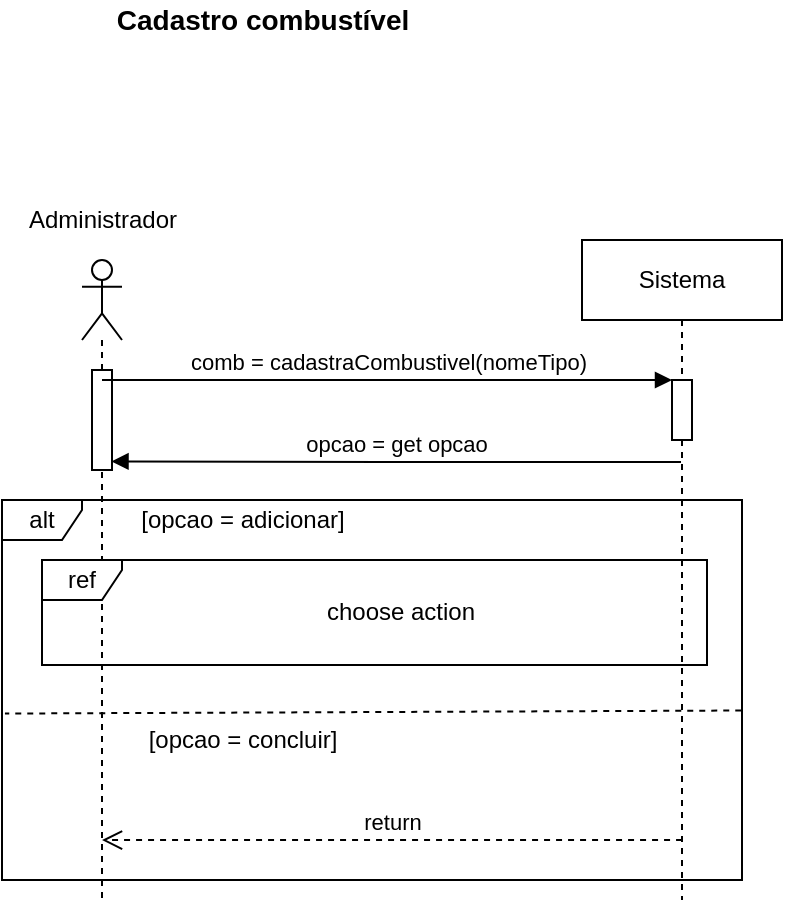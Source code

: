 <mxfile version="15.2.9" type="device"><diagram id="XGwAJblDTuA66v6M1x3e" name="Page-1"><mxGraphModel dx="1355" dy="713" grid="1" gridSize="10" guides="1" tooltips="1" connect="1" arrows="1" fold="1" page="1" pageScale="1" pageWidth="850" pageHeight="1100" math="0" shadow="0"><root><mxCell id="0"/><mxCell id="1" parent="0"/><mxCell id="83gRgAOjTQcDuh13hsyK-3" value="Sistema" style="shape=umlLifeline;perimeter=lifelinePerimeter;whiteSpace=wrap;html=1;container=1;collapsible=0;recursiveResize=0;outlineConnect=0;" parent="1" vertex="1"><mxGeometry x="320" y="150" width="100" height="330" as="geometry"/></mxCell><mxCell id="83gRgAOjTQcDuh13hsyK-7" value="" style="html=1;points=[];perimeter=orthogonalPerimeter;" parent="83gRgAOjTQcDuh13hsyK-3" vertex="1"><mxGeometry x="45" y="70" width="10" height="30" as="geometry"/></mxCell><mxCell id="_Akz8f7ia5NHCJ4isRtu-2" value="alt" style="shape=umlFrame;whiteSpace=wrap;html=1;width=40;height=20;" parent="1" vertex="1"><mxGeometry x="30" y="280" width="370" height="190" as="geometry"/></mxCell><mxCell id="83gRgAOjTQcDuh13hsyK-1" value="" style="shape=umlLifeline;participant=umlActor;perimeter=lifelinePerimeter;whiteSpace=wrap;html=1;container=1;collapsible=0;recursiveResize=0;verticalAlign=top;spacingTop=36;outlineConnect=0;size=40;" parent="1" vertex="1"><mxGeometry x="70" y="160" width="20" height="320" as="geometry"/></mxCell><mxCell id="_Akz8f7ia5NHCJ4isRtu-27" value="" style="html=1;points=[];perimeter=orthogonalPerimeter;fillColor=#FFFFFF;" parent="83gRgAOjTQcDuh13hsyK-1" vertex="1"><mxGeometry x="5" y="55" width="10" height="50" as="geometry"/></mxCell><mxCell id="83gRgAOjTQcDuh13hsyK-2" value="Administrador" style="text;html=1;align=center;verticalAlign=middle;resizable=0;points=[];autosize=1;strokeColor=none;fillColor=none;" parent="1" vertex="1"><mxGeometry x="30" y="130" width="100" height="20" as="geometry"/></mxCell><mxCell id="83gRgAOjTQcDuh13hsyK-8" value="comb = cadastraCombustivel(nomeTipo)" style="html=1;verticalAlign=bottom;endArrow=block;entryX=0;entryY=0;" parent="1" source="83gRgAOjTQcDuh13hsyK-1" target="83gRgAOjTQcDuh13hsyK-7" edge="1"><mxGeometry relative="1" as="geometry"><mxPoint x="280" y="220" as="sourcePoint"/></mxGeometry></mxCell><mxCell id="_Akz8f7ia5NHCJ4isRtu-8" value="opcao = get opcao" style="html=1;verticalAlign=bottom;endArrow=block;entryX=0.876;entryY=0.163;entryDx=0;entryDy=0;entryPerimeter=0;" parent="1" source="83gRgAOjTQcDuh13hsyK-3" edge="1"><mxGeometry width="80" relative="1" as="geometry"><mxPoint x="240" y="300" as="sourcePoint"/><mxPoint x="84.76" y="260.706" as="targetPoint"/><Array as="points"><mxPoint x="230" y="261"/></Array></mxGeometry></mxCell><mxCell id="_Akz8f7ia5NHCJ4isRtu-11" value="" style="endArrow=none;dashed=1;html=1;entryX=0.004;entryY=0.562;entryDx=0;entryDy=0;entryPerimeter=0;exitX=0.999;exitY=0.554;exitDx=0;exitDy=0;exitPerimeter=0;" parent="1" source="_Akz8f7ia5NHCJ4isRtu-2" target="_Akz8f7ia5NHCJ4isRtu-2" edge="1"><mxGeometry width="50" height="50" relative="1" as="geometry"><mxPoint x="250" y="300" as="sourcePoint"/><mxPoint x="300" y="250" as="targetPoint"/></mxGeometry></mxCell><mxCell id="_Akz8f7ia5NHCJ4isRtu-12" value="[opcao = adicionar]" style="text;html=1;align=center;verticalAlign=middle;resizable=0;points=[];autosize=1;strokeColor=none;fillColor=none;" parent="1" vertex="1"><mxGeometry x="80" y="280" width="140" height="20" as="geometry"/></mxCell><mxCell id="_Akz8f7ia5NHCJ4isRtu-13" value="[opcao = concluir]" style="text;html=1;align=center;verticalAlign=middle;resizable=0;points=[];autosize=1;strokeColor=none;fillColor=none;" parent="1" vertex="1"><mxGeometry x="85" y="390" width="130" height="20" as="geometry"/></mxCell><mxCell id="_Akz8f7ia5NHCJ4isRtu-18" value="return" style="html=1;verticalAlign=bottom;endArrow=open;dashed=1;endSize=8;exitX=0.919;exitY=0.895;exitDx=0;exitDy=0;exitPerimeter=0;" parent="1" source="_Akz8f7ia5NHCJ4isRtu-2" target="83gRgAOjTQcDuh13hsyK-1" edge="1"><mxGeometry relative="1" as="geometry"><mxPoint x="345" y="410" as="sourcePoint"/><mxPoint x="90" y="450" as="targetPoint"/></mxGeometry></mxCell><mxCell id="_Akz8f7ia5NHCJ4isRtu-26" value="" style="group" parent="1" vertex="1" connectable="0"><mxGeometry x="130" y="310" width="262.5" height="52.5" as="geometry"/></mxCell><mxCell id="_Akz8f7ia5NHCJ4isRtu-24" value="choose action" style="text;html=1;align=center;verticalAlign=middle;resizable=0;points=[];autosize=1;strokeColor=none;fillColor=none;" parent="_Akz8f7ia5NHCJ4isRtu-26" vertex="1"><mxGeometry x="48.836" y="16.25" width="100" height="20" as="geometry"/></mxCell><mxCell id="_Akz8f7ia5NHCJ4isRtu-23" value="ref" style="shape=umlFrame;whiteSpace=wrap;html=1;width=40;height=20;fillColor=#FFFFFF;" parent="1" vertex="1"><mxGeometry x="50" y="310" width="332.5" height="52.5" as="geometry"/></mxCell><mxCell id="UyyhW3azdowzORjyyb32-1" value="&lt;b&gt;&lt;font style=&quot;font-size: 14px&quot;&gt;Cadastro combustível&lt;/font&gt;&lt;/b&gt;" style="text;html=1;align=center;verticalAlign=middle;resizable=0;points=[];autosize=1;strokeColor=none;fillColor=none;" vertex="1" parent="1"><mxGeometry x="80" y="30" width="160" height="20" as="geometry"/></mxCell></root></mxGraphModel></diagram></mxfile>